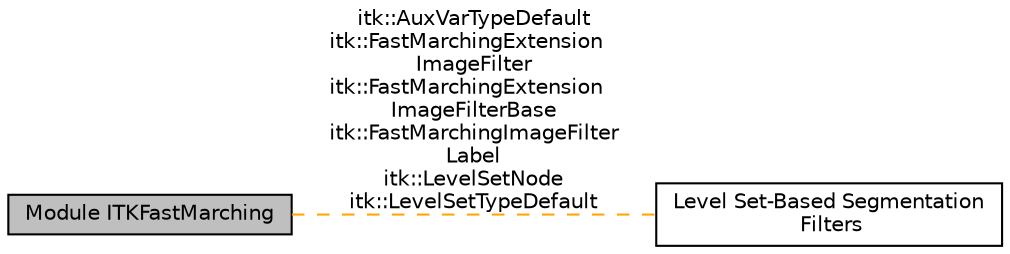 digraph "Module ITKFastMarching"
{
  edge [fontname="Helvetica",fontsize="10",labelfontname="Helvetica",labelfontsize="10"];
  node [fontname="Helvetica",fontsize="10",shape=box];
  rankdir=LR;
  Node1 [label="Module ITKFastMarching",height=0.2,width=0.4,color="black", fillcolor="grey75", style="filled", fontcolor="black",tooltip=" "];
  Node2 [label="Level Set-Based Segmentation\l Filters",height=0.2,width=0.4,color="black", fillcolor="white", style="filled",URL="$group__LevelSetSegmentation.html",tooltip=" "];
  Node1->Node2 [shape=plaintext, label="itk::AuxVarTypeDefault\nitk::FastMarchingExtension\lImageFilter\nitk::FastMarchingExtension\lImageFilterBase\nitk::FastMarchingImageFilter\nLabel\nitk::LevelSetNode\nitk::LevelSetTypeDefault", color="orange", dir="none", style="dashed"];
}
